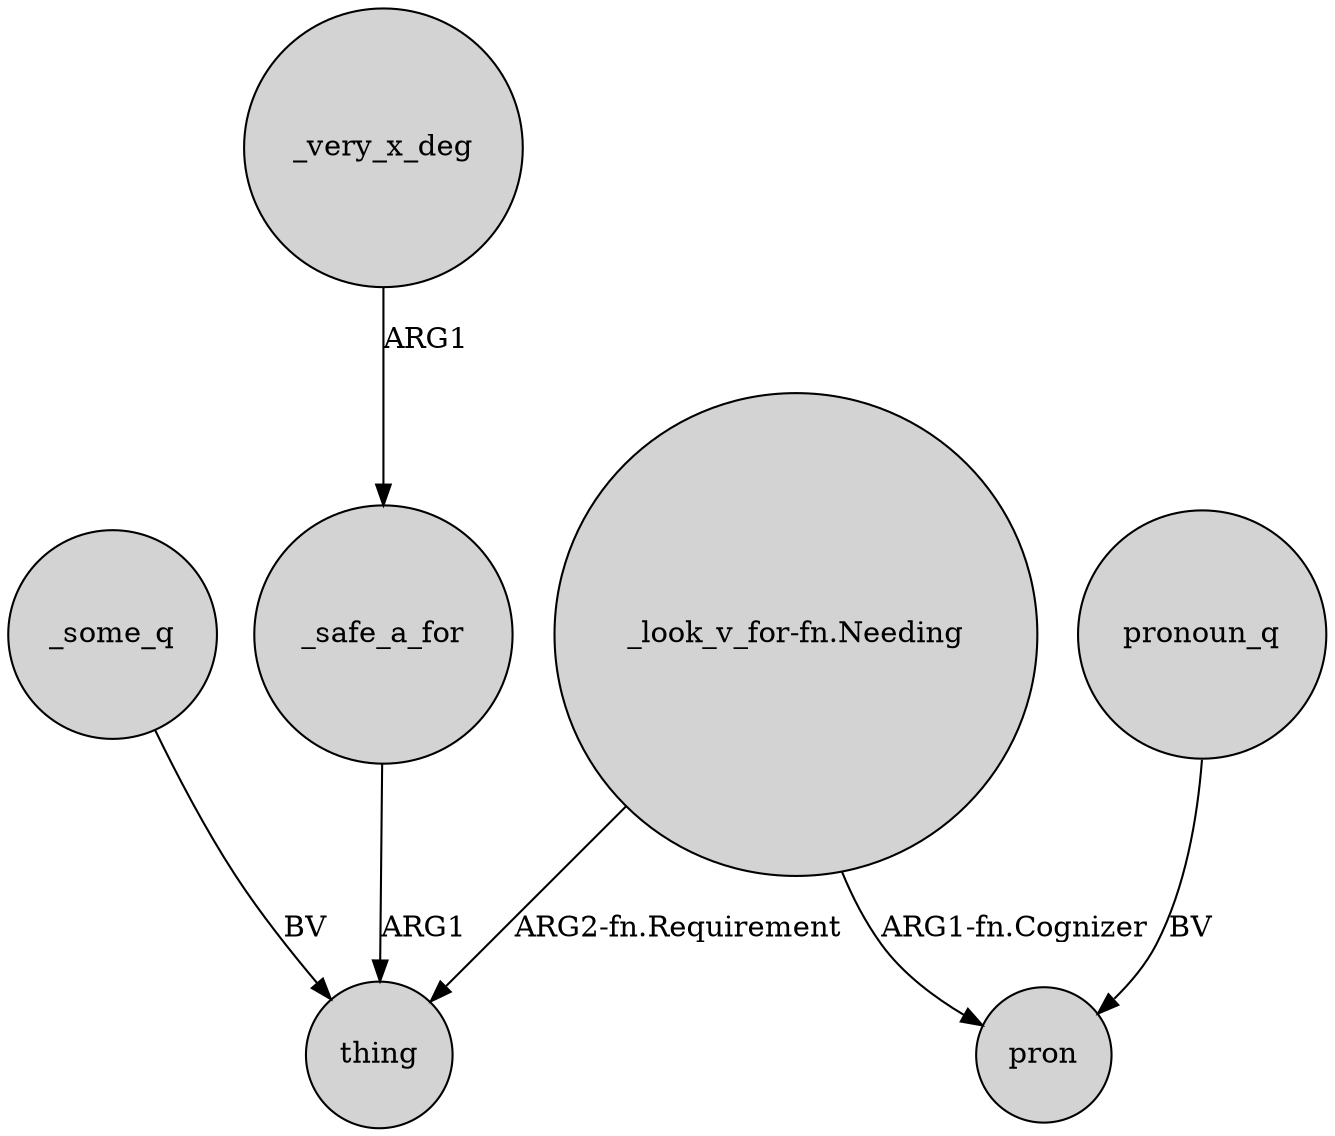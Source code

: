 digraph {
	node [shape=circle style=filled]
	_safe_a_for -> thing [label=ARG1]
	_some_q -> thing [label=BV]
	_very_x_deg -> _safe_a_for [label=ARG1]
	pronoun_q -> pron [label=BV]
	"_look_v_for-fn.Needing" -> pron [label="ARG1-fn.Cognizer"]
	"_look_v_for-fn.Needing" -> thing [label="ARG2-fn.Requirement"]
}
